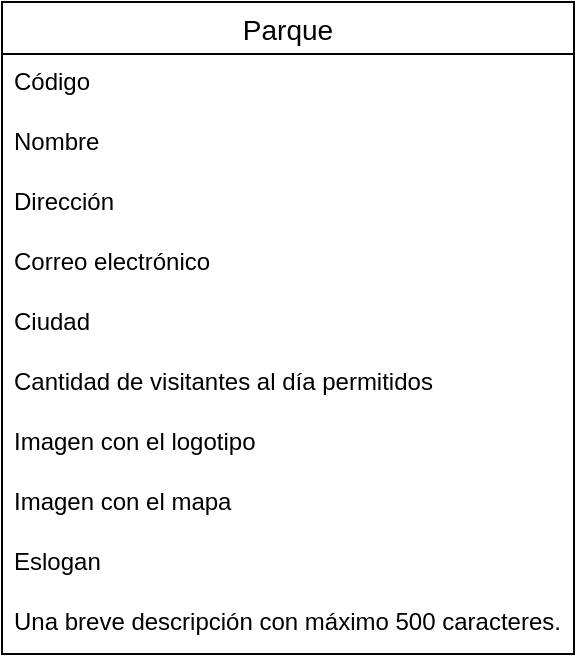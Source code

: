 <mxfile version="20.5.1" type="github"><diagram id="eZ2P7rWs4aMV3BNPaQMs" name="Página-1"><mxGraphModel dx="1422" dy="774" grid="1" gridSize="10" guides="1" tooltips="1" connect="1" arrows="1" fold="1" page="1" pageScale="1" pageWidth="827" pageHeight="1169" math="0" shadow="0"><root><mxCell id="0"/><mxCell id="1" parent="0"/><mxCell id="umEalt7CETI4EXuy304p-1" value="Parque" style="swimlane;fontStyle=0;childLayout=stackLayout;horizontal=1;startSize=26;horizontalStack=0;resizeParent=1;resizeParentMax=0;resizeLast=0;collapsible=1;marginBottom=0;align=center;fontSize=14;" vertex="1" parent="1"><mxGeometry x="240" y="40" width="286" height="326" as="geometry"/></mxCell><mxCell id="umEalt7CETI4EXuy304p-2" value="Código" style="text;strokeColor=none;fillColor=none;spacingLeft=4;spacingRight=4;overflow=hidden;rotatable=0;points=[[0,0.5],[1,0.5]];portConstraint=eastwest;fontSize=12;" vertex="1" parent="umEalt7CETI4EXuy304p-1"><mxGeometry y="26" width="286" height="30" as="geometry"/></mxCell><mxCell id="umEalt7CETI4EXuy304p-3" value="Nombre" style="text;strokeColor=none;fillColor=none;spacingLeft=4;spacingRight=4;overflow=hidden;rotatable=0;points=[[0,0.5],[1,0.5]];portConstraint=eastwest;fontSize=12;" vertex="1" parent="umEalt7CETI4EXuy304p-1"><mxGeometry y="56" width="286" height="30" as="geometry"/></mxCell><mxCell id="umEalt7CETI4EXuy304p-4" value="Dirección" style="text;strokeColor=none;fillColor=none;spacingLeft=4;spacingRight=4;overflow=hidden;rotatable=0;points=[[0,0.5],[1,0.5]];portConstraint=eastwest;fontSize=12;" vertex="1" parent="umEalt7CETI4EXuy304p-1"><mxGeometry y="86" width="286" height="30" as="geometry"/></mxCell><mxCell id="umEalt7CETI4EXuy304p-5" value="Correo electrónico" style="text;strokeColor=none;fillColor=none;spacingLeft=4;spacingRight=4;overflow=hidden;rotatable=0;points=[[0,0.5],[1,0.5]];portConstraint=eastwest;fontSize=12;" vertex="1" parent="umEalt7CETI4EXuy304p-1"><mxGeometry y="116" width="286" height="30" as="geometry"/></mxCell><mxCell id="umEalt7CETI4EXuy304p-6" value="Ciudad" style="text;strokeColor=none;fillColor=none;spacingLeft=4;spacingRight=4;overflow=hidden;rotatable=0;points=[[0,0.5],[1,0.5]];portConstraint=eastwest;fontSize=12;" vertex="1" parent="umEalt7CETI4EXuy304p-1"><mxGeometry y="146" width="286" height="30" as="geometry"/></mxCell><mxCell id="umEalt7CETI4EXuy304p-7" value="Cantidad de visitantes al día permitidos" style="text;strokeColor=none;fillColor=none;spacingLeft=4;spacingRight=4;overflow=hidden;rotatable=0;points=[[0,0.5],[1,0.5]];portConstraint=eastwest;fontSize=12;" vertex="1" parent="umEalt7CETI4EXuy304p-1"><mxGeometry y="176" width="286" height="30" as="geometry"/></mxCell><mxCell id="umEalt7CETI4EXuy304p-8" value="Imagen con el logotipo" style="text;strokeColor=none;fillColor=none;spacingLeft=4;spacingRight=4;overflow=hidden;rotatable=0;points=[[0,0.5],[1,0.5]];portConstraint=eastwest;fontSize=12;" vertex="1" parent="umEalt7CETI4EXuy304p-1"><mxGeometry y="206" width="286" height="30" as="geometry"/></mxCell><mxCell id="umEalt7CETI4EXuy304p-9" value="Imagen con el mapa" style="text;strokeColor=none;fillColor=none;spacingLeft=4;spacingRight=4;overflow=hidden;rotatable=0;points=[[0,0.5],[1,0.5]];portConstraint=eastwest;fontSize=12;" vertex="1" parent="umEalt7CETI4EXuy304p-1"><mxGeometry y="236" width="286" height="30" as="geometry"/></mxCell><mxCell id="umEalt7CETI4EXuy304p-10" value="Eslogan" style="text;strokeColor=none;fillColor=none;spacingLeft=4;spacingRight=4;overflow=hidden;rotatable=0;points=[[0,0.5],[1,0.5]];portConstraint=eastwest;fontSize=12;" vertex="1" parent="umEalt7CETI4EXuy304p-1"><mxGeometry y="266" width="286" height="30" as="geometry"/></mxCell><mxCell id="umEalt7CETI4EXuy304p-12" value="Una breve descripción con máximo 500 caracteres.&#10;" style="text;strokeColor=none;fillColor=none;spacingLeft=4;spacingRight=4;overflow=hidden;rotatable=0;points=[[0,0.5],[1,0.5]];portConstraint=eastwest;fontSize=12;" vertex="1" parent="umEalt7CETI4EXuy304p-1"><mxGeometry y="296" width="286" height="30" as="geometry"/></mxCell></root></mxGraphModel></diagram></mxfile>